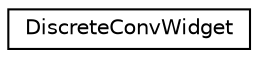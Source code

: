 digraph "Graphical Class Hierarchy"
{
  edge [fontname="Helvetica",fontsize="10",labelfontname="Helvetica",labelfontsize="10"];
  node [fontname="Helvetica",fontsize="10",shape=record];
  rankdir="LR";
  Node0 [label="DiscreteConvWidget",height=0.2,width=0.4,color="black", fillcolor="white", style="filled",URL="$classDiscreteConvWidget.html",tooltip="provides GUI to all the functionalities of the library "];
}
